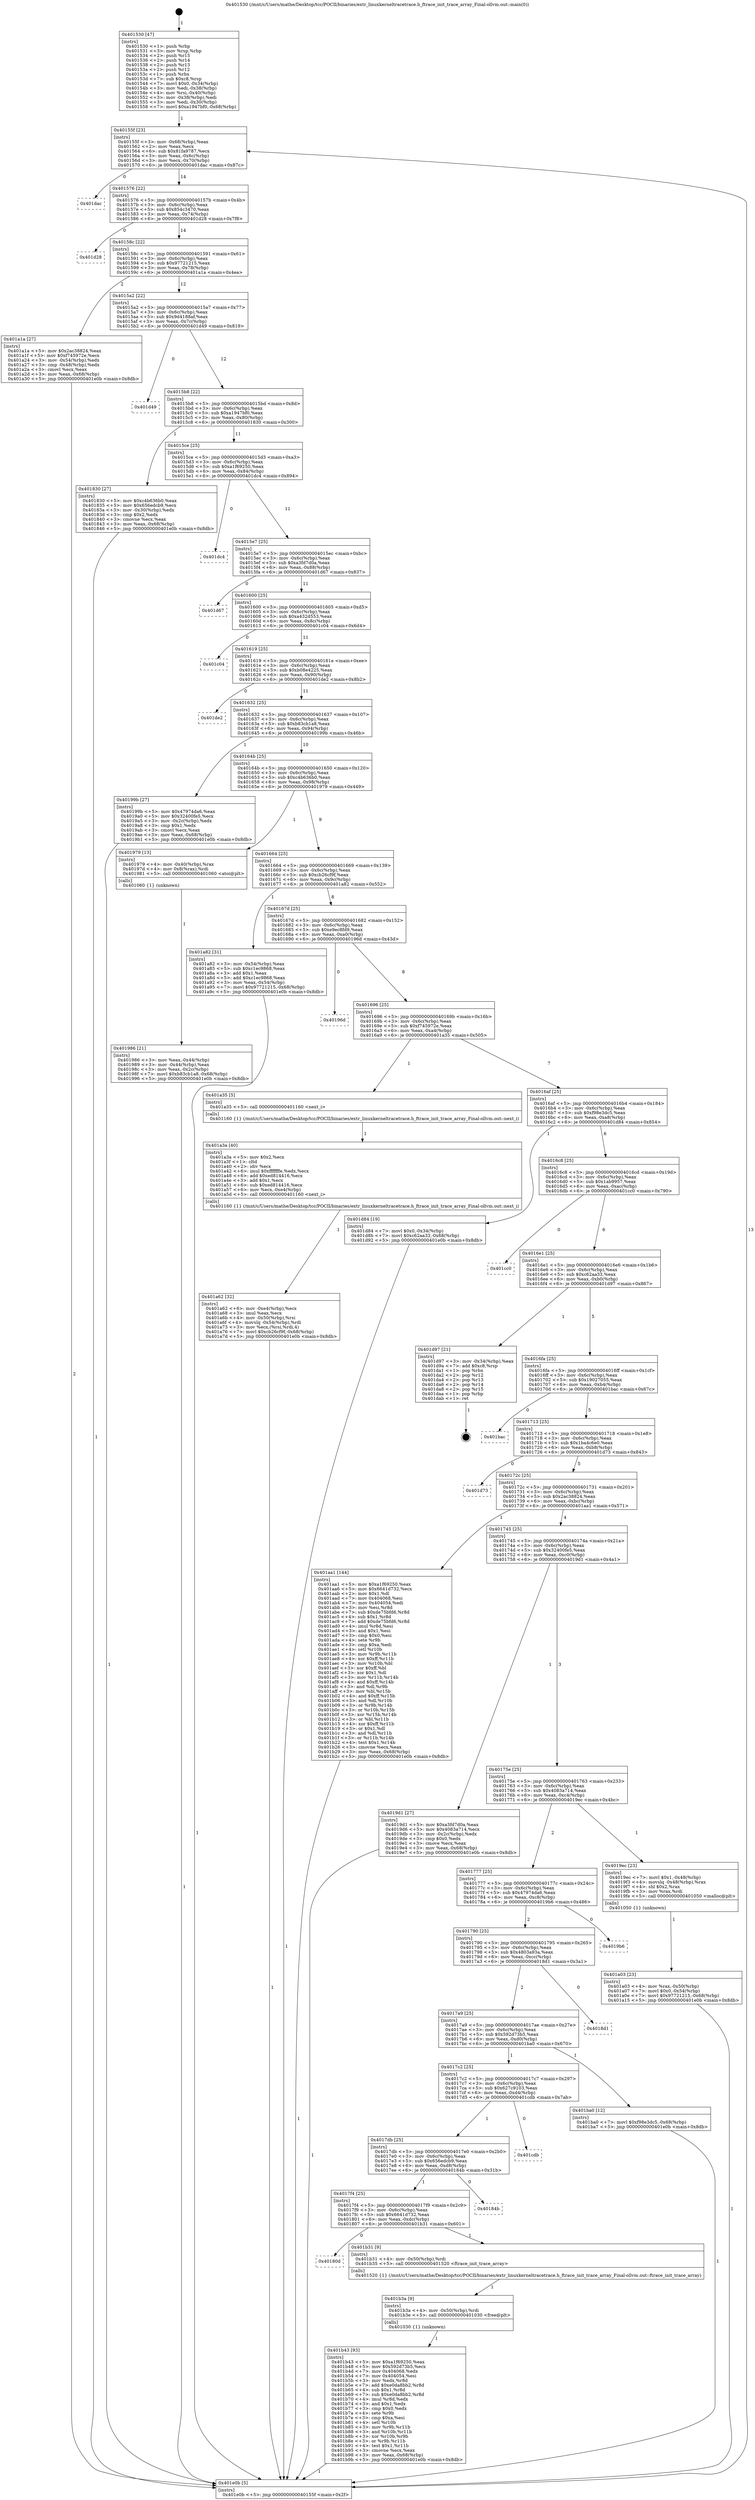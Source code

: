 digraph "0x401530" {
  label = "0x401530 (/mnt/c/Users/mathe/Desktop/tcc/POCII/binaries/extr_linuxkerneltracetrace.h_ftrace_init_trace_array_Final-ollvm.out::main(0))"
  labelloc = "t"
  node[shape=record]

  Entry [label="",width=0.3,height=0.3,shape=circle,fillcolor=black,style=filled]
  "0x40155f" [label="{
     0x40155f [23]\l
     | [instrs]\l
     &nbsp;&nbsp;0x40155f \<+3\>: mov -0x68(%rbp),%eax\l
     &nbsp;&nbsp;0x401562 \<+2\>: mov %eax,%ecx\l
     &nbsp;&nbsp;0x401564 \<+6\>: sub $0x81fa9787,%ecx\l
     &nbsp;&nbsp;0x40156a \<+3\>: mov %eax,-0x6c(%rbp)\l
     &nbsp;&nbsp;0x40156d \<+3\>: mov %ecx,-0x70(%rbp)\l
     &nbsp;&nbsp;0x401570 \<+6\>: je 0000000000401dac \<main+0x87c\>\l
  }"]
  "0x401dac" [label="{
     0x401dac\l
  }", style=dashed]
  "0x401576" [label="{
     0x401576 [22]\l
     | [instrs]\l
     &nbsp;&nbsp;0x401576 \<+5\>: jmp 000000000040157b \<main+0x4b\>\l
     &nbsp;&nbsp;0x40157b \<+3\>: mov -0x6c(%rbp),%eax\l
     &nbsp;&nbsp;0x40157e \<+5\>: sub $0x854c3470,%eax\l
     &nbsp;&nbsp;0x401583 \<+3\>: mov %eax,-0x74(%rbp)\l
     &nbsp;&nbsp;0x401586 \<+6\>: je 0000000000401d28 \<main+0x7f8\>\l
  }"]
  Exit [label="",width=0.3,height=0.3,shape=circle,fillcolor=black,style=filled,peripheries=2]
  "0x401d28" [label="{
     0x401d28\l
  }", style=dashed]
  "0x40158c" [label="{
     0x40158c [22]\l
     | [instrs]\l
     &nbsp;&nbsp;0x40158c \<+5\>: jmp 0000000000401591 \<main+0x61\>\l
     &nbsp;&nbsp;0x401591 \<+3\>: mov -0x6c(%rbp),%eax\l
     &nbsp;&nbsp;0x401594 \<+5\>: sub $0x97721215,%eax\l
     &nbsp;&nbsp;0x401599 \<+3\>: mov %eax,-0x78(%rbp)\l
     &nbsp;&nbsp;0x40159c \<+6\>: je 0000000000401a1a \<main+0x4ea\>\l
  }"]
  "0x401b43" [label="{
     0x401b43 [93]\l
     | [instrs]\l
     &nbsp;&nbsp;0x401b43 \<+5\>: mov $0xa1f69250,%eax\l
     &nbsp;&nbsp;0x401b48 \<+5\>: mov $0x592d73b5,%ecx\l
     &nbsp;&nbsp;0x401b4d \<+7\>: mov 0x404068,%edx\l
     &nbsp;&nbsp;0x401b54 \<+7\>: mov 0x404054,%esi\l
     &nbsp;&nbsp;0x401b5b \<+3\>: mov %edx,%r8d\l
     &nbsp;&nbsp;0x401b5e \<+7\>: add $0xe0da8bb2,%r8d\l
     &nbsp;&nbsp;0x401b65 \<+4\>: sub $0x1,%r8d\l
     &nbsp;&nbsp;0x401b69 \<+7\>: sub $0xe0da8bb2,%r8d\l
     &nbsp;&nbsp;0x401b70 \<+4\>: imul %r8d,%edx\l
     &nbsp;&nbsp;0x401b74 \<+3\>: and $0x1,%edx\l
     &nbsp;&nbsp;0x401b77 \<+3\>: cmp $0x0,%edx\l
     &nbsp;&nbsp;0x401b7a \<+4\>: sete %r9b\l
     &nbsp;&nbsp;0x401b7e \<+3\>: cmp $0xa,%esi\l
     &nbsp;&nbsp;0x401b81 \<+4\>: setl %r10b\l
     &nbsp;&nbsp;0x401b85 \<+3\>: mov %r9b,%r11b\l
     &nbsp;&nbsp;0x401b88 \<+3\>: and %r10b,%r11b\l
     &nbsp;&nbsp;0x401b8b \<+3\>: xor %r10b,%r9b\l
     &nbsp;&nbsp;0x401b8e \<+3\>: or %r9b,%r11b\l
     &nbsp;&nbsp;0x401b91 \<+4\>: test $0x1,%r11b\l
     &nbsp;&nbsp;0x401b95 \<+3\>: cmovne %ecx,%eax\l
     &nbsp;&nbsp;0x401b98 \<+3\>: mov %eax,-0x68(%rbp)\l
     &nbsp;&nbsp;0x401b9b \<+5\>: jmp 0000000000401e0b \<main+0x8db\>\l
  }"]
  "0x401a1a" [label="{
     0x401a1a [27]\l
     | [instrs]\l
     &nbsp;&nbsp;0x401a1a \<+5\>: mov $0x2ac38824,%eax\l
     &nbsp;&nbsp;0x401a1f \<+5\>: mov $0xf745972e,%ecx\l
     &nbsp;&nbsp;0x401a24 \<+3\>: mov -0x54(%rbp),%edx\l
     &nbsp;&nbsp;0x401a27 \<+3\>: cmp -0x48(%rbp),%edx\l
     &nbsp;&nbsp;0x401a2a \<+3\>: cmovl %ecx,%eax\l
     &nbsp;&nbsp;0x401a2d \<+3\>: mov %eax,-0x68(%rbp)\l
     &nbsp;&nbsp;0x401a30 \<+5\>: jmp 0000000000401e0b \<main+0x8db\>\l
  }"]
  "0x4015a2" [label="{
     0x4015a2 [22]\l
     | [instrs]\l
     &nbsp;&nbsp;0x4015a2 \<+5\>: jmp 00000000004015a7 \<main+0x77\>\l
     &nbsp;&nbsp;0x4015a7 \<+3\>: mov -0x6c(%rbp),%eax\l
     &nbsp;&nbsp;0x4015aa \<+5\>: sub $0x9d4188af,%eax\l
     &nbsp;&nbsp;0x4015af \<+3\>: mov %eax,-0x7c(%rbp)\l
     &nbsp;&nbsp;0x4015b2 \<+6\>: je 0000000000401d49 \<main+0x819\>\l
  }"]
  "0x401b3a" [label="{
     0x401b3a [9]\l
     | [instrs]\l
     &nbsp;&nbsp;0x401b3a \<+4\>: mov -0x50(%rbp),%rdi\l
     &nbsp;&nbsp;0x401b3e \<+5\>: call 0000000000401030 \<free@plt\>\l
     | [calls]\l
     &nbsp;&nbsp;0x401030 \{1\} (unknown)\l
  }"]
  "0x401d49" [label="{
     0x401d49\l
  }", style=dashed]
  "0x4015b8" [label="{
     0x4015b8 [22]\l
     | [instrs]\l
     &nbsp;&nbsp;0x4015b8 \<+5\>: jmp 00000000004015bd \<main+0x8d\>\l
     &nbsp;&nbsp;0x4015bd \<+3\>: mov -0x6c(%rbp),%eax\l
     &nbsp;&nbsp;0x4015c0 \<+5\>: sub $0xa1947bf0,%eax\l
     &nbsp;&nbsp;0x4015c5 \<+3\>: mov %eax,-0x80(%rbp)\l
     &nbsp;&nbsp;0x4015c8 \<+6\>: je 0000000000401830 \<main+0x300\>\l
  }"]
  "0x40180d" [label="{
     0x40180d\l
  }", style=dashed]
  "0x401830" [label="{
     0x401830 [27]\l
     | [instrs]\l
     &nbsp;&nbsp;0x401830 \<+5\>: mov $0xc4b636b0,%eax\l
     &nbsp;&nbsp;0x401835 \<+5\>: mov $0x656edcb9,%ecx\l
     &nbsp;&nbsp;0x40183a \<+3\>: mov -0x30(%rbp),%edx\l
     &nbsp;&nbsp;0x40183d \<+3\>: cmp $0x2,%edx\l
     &nbsp;&nbsp;0x401840 \<+3\>: cmovne %ecx,%eax\l
     &nbsp;&nbsp;0x401843 \<+3\>: mov %eax,-0x68(%rbp)\l
     &nbsp;&nbsp;0x401846 \<+5\>: jmp 0000000000401e0b \<main+0x8db\>\l
  }"]
  "0x4015ce" [label="{
     0x4015ce [25]\l
     | [instrs]\l
     &nbsp;&nbsp;0x4015ce \<+5\>: jmp 00000000004015d3 \<main+0xa3\>\l
     &nbsp;&nbsp;0x4015d3 \<+3\>: mov -0x6c(%rbp),%eax\l
     &nbsp;&nbsp;0x4015d6 \<+5\>: sub $0xa1f69250,%eax\l
     &nbsp;&nbsp;0x4015db \<+6\>: mov %eax,-0x84(%rbp)\l
     &nbsp;&nbsp;0x4015e1 \<+6\>: je 0000000000401dc4 \<main+0x894\>\l
  }"]
  "0x401e0b" [label="{
     0x401e0b [5]\l
     | [instrs]\l
     &nbsp;&nbsp;0x401e0b \<+5\>: jmp 000000000040155f \<main+0x2f\>\l
  }"]
  "0x401530" [label="{
     0x401530 [47]\l
     | [instrs]\l
     &nbsp;&nbsp;0x401530 \<+1\>: push %rbp\l
     &nbsp;&nbsp;0x401531 \<+3\>: mov %rsp,%rbp\l
     &nbsp;&nbsp;0x401534 \<+2\>: push %r15\l
     &nbsp;&nbsp;0x401536 \<+2\>: push %r14\l
     &nbsp;&nbsp;0x401538 \<+2\>: push %r13\l
     &nbsp;&nbsp;0x40153a \<+2\>: push %r12\l
     &nbsp;&nbsp;0x40153c \<+1\>: push %rbx\l
     &nbsp;&nbsp;0x40153d \<+7\>: sub $0xc8,%rsp\l
     &nbsp;&nbsp;0x401544 \<+7\>: movl $0x0,-0x34(%rbp)\l
     &nbsp;&nbsp;0x40154b \<+3\>: mov %edi,-0x38(%rbp)\l
     &nbsp;&nbsp;0x40154e \<+4\>: mov %rsi,-0x40(%rbp)\l
     &nbsp;&nbsp;0x401552 \<+3\>: mov -0x38(%rbp),%edi\l
     &nbsp;&nbsp;0x401555 \<+3\>: mov %edi,-0x30(%rbp)\l
     &nbsp;&nbsp;0x401558 \<+7\>: movl $0xa1947bf0,-0x68(%rbp)\l
  }"]
  "0x401b31" [label="{
     0x401b31 [9]\l
     | [instrs]\l
     &nbsp;&nbsp;0x401b31 \<+4\>: mov -0x50(%rbp),%rdi\l
     &nbsp;&nbsp;0x401b35 \<+5\>: call 0000000000401520 \<ftrace_init_trace_array\>\l
     | [calls]\l
     &nbsp;&nbsp;0x401520 \{1\} (/mnt/c/Users/mathe/Desktop/tcc/POCII/binaries/extr_linuxkerneltracetrace.h_ftrace_init_trace_array_Final-ollvm.out::ftrace_init_trace_array)\l
  }"]
  "0x401dc4" [label="{
     0x401dc4\l
  }", style=dashed]
  "0x4015e7" [label="{
     0x4015e7 [25]\l
     | [instrs]\l
     &nbsp;&nbsp;0x4015e7 \<+5\>: jmp 00000000004015ec \<main+0xbc\>\l
     &nbsp;&nbsp;0x4015ec \<+3\>: mov -0x6c(%rbp),%eax\l
     &nbsp;&nbsp;0x4015ef \<+5\>: sub $0xa3fd7d0a,%eax\l
     &nbsp;&nbsp;0x4015f4 \<+6\>: mov %eax,-0x88(%rbp)\l
     &nbsp;&nbsp;0x4015fa \<+6\>: je 0000000000401d67 \<main+0x837\>\l
  }"]
  "0x4017f4" [label="{
     0x4017f4 [25]\l
     | [instrs]\l
     &nbsp;&nbsp;0x4017f4 \<+5\>: jmp 00000000004017f9 \<main+0x2c9\>\l
     &nbsp;&nbsp;0x4017f9 \<+3\>: mov -0x6c(%rbp),%eax\l
     &nbsp;&nbsp;0x4017fc \<+5\>: sub $0x6641d732,%eax\l
     &nbsp;&nbsp;0x401801 \<+6\>: mov %eax,-0xdc(%rbp)\l
     &nbsp;&nbsp;0x401807 \<+6\>: je 0000000000401b31 \<main+0x601\>\l
  }"]
  "0x401d67" [label="{
     0x401d67\l
  }", style=dashed]
  "0x401600" [label="{
     0x401600 [25]\l
     | [instrs]\l
     &nbsp;&nbsp;0x401600 \<+5\>: jmp 0000000000401605 \<main+0xd5\>\l
     &nbsp;&nbsp;0x401605 \<+3\>: mov -0x6c(%rbp),%eax\l
     &nbsp;&nbsp;0x401608 \<+5\>: sub $0xa432d553,%eax\l
     &nbsp;&nbsp;0x40160d \<+6\>: mov %eax,-0x8c(%rbp)\l
     &nbsp;&nbsp;0x401613 \<+6\>: je 0000000000401c04 \<main+0x6d4\>\l
  }"]
  "0x40184b" [label="{
     0x40184b\l
  }", style=dashed]
  "0x401c04" [label="{
     0x401c04\l
  }", style=dashed]
  "0x401619" [label="{
     0x401619 [25]\l
     | [instrs]\l
     &nbsp;&nbsp;0x401619 \<+5\>: jmp 000000000040161e \<main+0xee\>\l
     &nbsp;&nbsp;0x40161e \<+3\>: mov -0x6c(%rbp),%eax\l
     &nbsp;&nbsp;0x401621 \<+5\>: sub $0xb08e4225,%eax\l
     &nbsp;&nbsp;0x401626 \<+6\>: mov %eax,-0x90(%rbp)\l
     &nbsp;&nbsp;0x40162c \<+6\>: je 0000000000401de2 \<main+0x8b2\>\l
  }"]
  "0x4017db" [label="{
     0x4017db [25]\l
     | [instrs]\l
     &nbsp;&nbsp;0x4017db \<+5\>: jmp 00000000004017e0 \<main+0x2b0\>\l
     &nbsp;&nbsp;0x4017e0 \<+3\>: mov -0x6c(%rbp),%eax\l
     &nbsp;&nbsp;0x4017e3 \<+5\>: sub $0x656edcb9,%eax\l
     &nbsp;&nbsp;0x4017e8 \<+6\>: mov %eax,-0xd8(%rbp)\l
     &nbsp;&nbsp;0x4017ee \<+6\>: je 000000000040184b \<main+0x31b\>\l
  }"]
  "0x401de2" [label="{
     0x401de2\l
  }", style=dashed]
  "0x401632" [label="{
     0x401632 [25]\l
     | [instrs]\l
     &nbsp;&nbsp;0x401632 \<+5\>: jmp 0000000000401637 \<main+0x107\>\l
     &nbsp;&nbsp;0x401637 \<+3\>: mov -0x6c(%rbp),%eax\l
     &nbsp;&nbsp;0x40163a \<+5\>: sub $0xb83cb1a8,%eax\l
     &nbsp;&nbsp;0x40163f \<+6\>: mov %eax,-0x94(%rbp)\l
     &nbsp;&nbsp;0x401645 \<+6\>: je 000000000040199b \<main+0x46b\>\l
  }"]
  "0x401cdb" [label="{
     0x401cdb\l
  }", style=dashed]
  "0x40199b" [label="{
     0x40199b [27]\l
     | [instrs]\l
     &nbsp;&nbsp;0x40199b \<+5\>: mov $0x47974da6,%eax\l
     &nbsp;&nbsp;0x4019a0 \<+5\>: mov $0x32400fe5,%ecx\l
     &nbsp;&nbsp;0x4019a5 \<+3\>: mov -0x2c(%rbp),%edx\l
     &nbsp;&nbsp;0x4019a8 \<+3\>: cmp $0x1,%edx\l
     &nbsp;&nbsp;0x4019ab \<+3\>: cmovl %ecx,%eax\l
     &nbsp;&nbsp;0x4019ae \<+3\>: mov %eax,-0x68(%rbp)\l
     &nbsp;&nbsp;0x4019b1 \<+5\>: jmp 0000000000401e0b \<main+0x8db\>\l
  }"]
  "0x40164b" [label="{
     0x40164b [25]\l
     | [instrs]\l
     &nbsp;&nbsp;0x40164b \<+5\>: jmp 0000000000401650 \<main+0x120\>\l
     &nbsp;&nbsp;0x401650 \<+3\>: mov -0x6c(%rbp),%eax\l
     &nbsp;&nbsp;0x401653 \<+5\>: sub $0xc4b636b0,%eax\l
     &nbsp;&nbsp;0x401658 \<+6\>: mov %eax,-0x98(%rbp)\l
     &nbsp;&nbsp;0x40165e \<+6\>: je 0000000000401979 \<main+0x449\>\l
  }"]
  "0x4017c2" [label="{
     0x4017c2 [25]\l
     | [instrs]\l
     &nbsp;&nbsp;0x4017c2 \<+5\>: jmp 00000000004017c7 \<main+0x297\>\l
     &nbsp;&nbsp;0x4017c7 \<+3\>: mov -0x6c(%rbp),%eax\l
     &nbsp;&nbsp;0x4017ca \<+5\>: sub $0x627c9103,%eax\l
     &nbsp;&nbsp;0x4017cf \<+6\>: mov %eax,-0xd4(%rbp)\l
     &nbsp;&nbsp;0x4017d5 \<+6\>: je 0000000000401cdb \<main+0x7ab\>\l
  }"]
  "0x401979" [label="{
     0x401979 [13]\l
     | [instrs]\l
     &nbsp;&nbsp;0x401979 \<+4\>: mov -0x40(%rbp),%rax\l
     &nbsp;&nbsp;0x40197d \<+4\>: mov 0x8(%rax),%rdi\l
     &nbsp;&nbsp;0x401981 \<+5\>: call 0000000000401060 \<atoi@plt\>\l
     | [calls]\l
     &nbsp;&nbsp;0x401060 \{1\} (unknown)\l
  }"]
  "0x401664" [label="{
     0x401664 [25]\l
     | [instrs]\l
     &nbsp;&nbsp;0x401664 \<+5\>: jmp 0000000000401669 \<main+0x139\>\l
     &nbsp;&nbsp;0x401669 \<+3\>: mov -0x6c(%rbp),%eax\l
     &nbsp;&nbsp;0x40166c \<+5\>: sub $0xcb26cf9f,%eax\l
     &nbsp;&nbsp;0x401671 \<+6\>: mov %eax,-0x9c(%rbp)\l
     &nbsp;&nbsp;0x401677 \<+6\>: je 0000000000401a82 \<main+0x552\>\l
  }"]
  "0x401986" [label="{
     0x401986 [21]\l
     | [instrs]\l
     &nbsp;&nbsp;0x401986 \<+3\>: mov %eax,-0x44(%rbp)\l
     &nbsp;&nbsp;0x401989 \<+3\>: mov -0x44(%rbp),%eax\l
     &nbsp;&nbsp;0x40198c \<+3\>: mov %eax,-0x2c(%rbp)\l
     &nbsp;&nbsp;0x40198f \<+7\>: movl $0xb83cb1a8,-0x68(%rbp)\l
     &nbsp;&nbsp;0x401996 \<+5\>: jmp 0000000000401e0b \<main+0x8db\>\l
  }"]
  "0x401ba0" [label="{
     0x401ba0 [12]\l
     | [instrs]\l
     &nbsp;&nbsp;0x401ba0 \<+7\>: movl $0xf98e3dc5,-0x68(%rbp)\l
     &nbsp;&nbsp;0x401ba7 \<+5\>: jmp 0000000000401e0b \<main+0x8db\>\l
  }"]
  "0x401a82" [label="{
     0x401a82 [31]\l
     | [instrs]\l
     &nbsp;&nbsp;0x401a82 \<+3\>: mov -0x54(%rbp),%eax\l
     &nbsp;&nbsp;0x401a85 \<+5\>: sub $0xc1ec9868,%eax\l
     &nbsp;&nbsp;0x401a8a \<+3\>: add $0x1,%eax\l
     &nbsp;&nbsp;0x401a8d \<+5\>: add $0xc1ec9868,%eax\l
     &nbsp;&nbsp;0x401a92 \<+3\>: mov %eax,-0x54(%rbp)\l
     &nbsp;&nbsp;0x401a95 \<+7\>: movl $0x97721215,-0x68(%rbp)\l
     &nbsp;&nbsp;0x401a9c \<+5\>: jmp 0000000000401e0b \<main+0x8db\>\l
  }"]
  "0x40167d" [label="{
     0x40167d [25]\l
     | [instrs]\l
     &nbsp;&nbsp;0x40167d \<+5\>: jmp 0000000000401682 \<main+0x152\>\l
     &nbsp;&nbsp;0x401682 \<+3\>: mov -0x6c(%rbp),%eax\l
     &nbsp;&nbsp;0x401685 \<+5\>: sub $0xe9ec8fd9,%eax\l
     &nbsp;&nbsp;0x40168a \<+6\>: mov %eax,-0xa0(%rbp)\l
     &nbsp;&nbsp;0x401690 \<+6\>: je 000000000040196d \<main+0x43d\>\l
  }"]
  "0x4017a9" [label="{
     0x4017a9 [25]\l
     | [instrs]\l
     &nbsp;&nbsp;0x4017a9 \<+5\>: jmp 00000000004017ae \<main+0x27e\>\l
     &nbsp;&nbsp;0x4017ae \<+3\>: mov -0x6c(%rbp),%eax\l
     &nbsp;&nbsp;0x4017b1 \<+5\>: sub $0x592d73b5,%eax\l
     &nbsp;&nbsp;0x4017b6 \<+6\>: mov %eax,-0xd0(%rbp)\l
     &nbsp;&nbsp;0x4017bc \<+6\>: je 0000000000401ba0 \<main+0x670\>\l
  }"]
  "0x40196d" [label="{
     0x40196d\l
  }", style=dashed]
  "0x401696" [label="{
     0x401696 [25]\l
     | [instrs]\l
     &nbsp;&nbsp;0x401696 \<+5\>: jmp 000000000040169b \<main+0x16b\>\l
     &nbsp;&nbsp;0x40169b \<+3\>: mov -0x6c(%rbp),%eax\l
     &nbsp;&nbsp;0x40169e \<+5\>: sub $0xf745972e,%eax\l
     &nbsp;&nbsp;0x4016a3 \<+6\>: mov %eax,-0xa4(%rbp)\l
     &nbsp;&nbsp;0x4016a9 \<+6\>: je 0000000000401a35 \<main+0x505\>\l
  }"]
  "0x4018d1" [label="{
     0x4018d1\l
  }", style=dashed]
  "0x401a35" [label="{
     0x401a35 [5]\l
     | [instrs]\l
     &nbsp;&nbsp;0x401a35 \<+5\>: call 0000000000401160 \<next_i\>\l
     | [calls]\l
     &nbsp;&nbsp;0x401160 \{1\} (/mnt/c/Users/mathe/Desktop/tcc/POCII/binaries/extr_linuxkerneltracetrace.h_ftrace_init_trace_array_Final-ollvm.out::next_i)\l
  }"]
  "0x4016af" [label="{
     0x4016af [25]\l
     | [instrs]\l
     &nbsp;&nbsp;0x4016af \<+5\>: jmp 00000000004016b4 \<main+0x184\>\l
     &nbsp;&nbsp;0x4016b4 \<+3\>: mov -0x6c(%rbp),%eax\l
     &nbsp;&nbsp;0x4016b7 \<+5\>: sub $0xf98e3dc5,%eax\l
     &nbsp;&nbsp;0x4016bc \<+6\>: mov %eax,-0xa8(%rbp)\l
     &nbsp;&nbsp;0x4016c2 \<+6\>: je 0000000000401d84 \<main+0x854\>\l
  }"]
  "0x401790" [label="{
     0x401790 [25]\l
     | [instrs]\l
     &nbsp;&nbsp;0x401790 \<+5\>: jmp 0000000000401795 \<main+0x265\>\l
     &nbsp;&nbsp;0x401795 \<+3\>: mov -0x6c(%rbp),%eax\l
     &nbsp;&nbsp;0x401798 \<+5\>: sub $0x4803a93a,%eax\l
     &nbsp;&nbsp;0x40179d \<+6\>: mov %eax,-0xcc(%rbp)\l
     &nbsp;&nbsp;0x4017a3 \<+6\>: je 00000000004018d1 \<main+0x3a1\>\l
  }"]
  "0x401d84" [label="{
     0x401d84 [19]\l
     | [instrs]\l
     &nbsp;&nbsp;0x401d84 \<+7\>: movl $0x0,-0x34(%rbp)\l
     &nbsp;&nbsp;0x401d8b \<+7\>: movl $0xc62aa33,-0x68(%rbp)\l
     &nbsp;&nbsp;0x401d92 \<+5\>: jmp 0000000000401e0b \<main+0x8db\>\l
  }"]
  "0x4016c8" [label="{
     0x4016c8 [25]\l
     | [instrs]\l
     &nbsp;&nbsp;0x4016c8 \<+5\>: jmp 00000000004016cd \<main+0x19d\>\l
     &nbsp;&nbsp;0x4016cd \<+3\>: mov -0x6c(%rbp),%eax\l
     &nbsp;&nbsp;0x4016d0 \<+5\>: sub $0x1ab9957,%eax\l
     &nbsp;&nbsp;0x4016d5 \<+6\>: mov %eax,-0xac(%rbp)\l
     &nbsp;&nbsp;0x4016db \<+6\>: je 0000000000401cc0 \<main+0x790\>\l
  }"]
  "0x4019b6" [label="{
     0x4019b6\l
  }", style=dashed]
  "0x401cc0" [label="{
     0x401cc0\l
  }", style=dashed]
  "0x4016e1" [label="{
     0x4016e1 [25]\l
     | [instrs]\l
     &nbsp;&nbsp;0x4016e1 \<+5\>: jmp 00000000004016e6 \<main+0x1b6\>\l
     &nbsp;&nbsp;0x4016e6 \<+3\>: mov -0x6c(%rbp),%eax\l
     &nbsp;&nbsp;0x4016e9 \<+5\>: sub $0xc62aa33,%eax\l
     &nbsp;&nbsp;0x4016ee \<+6\>: mov %eax,-0xb0(%rbp)\l
     &nbsp;&nbsp;0x4016f4 \<+6\>: je 0000000000401d97 \<main+0x867\>\l
  }"]
  "0x401a62" [label="{
     0x401a62 [32]\l
     | [instrs]\l
     &nbsp;&nbsp;0x401a62 \<+6\>: mov -0xe4(%rbp),%ecx\l
     &nbsp;&nbsp;0x401a68 \<+3\>: imul %eax,%ecx\l
     &nbsp;&nbsp;0x401a6b \<+4\>: mov -0x50(%rbp),%rsi\l
     &nbsp;&nbsp;0x401a6f \<+4\>: movslq -0x54(%rbp),%rdi\l
     &nbsp;&nbsp;0x401a73 \<+3\>: mov %ecx,(%rsi,%rdi,4)\l
     &nbsp;&nbsp;0x401a76 \<+7\>: movl $0xcb26cf9f,-0x68(%rbp)\l
     &nbsp;&nbsp;0x401a7d \<+5\>: jmp 0000000000401e0b \<main+0x8db\>\l
  }"]
  "0x401d97" [label="{
     0x401d97 [21]\l
     | [instrs]\l
     &nbsp;&nbsp;0x401d97 \<+3\>: mov -0x34(%rbp),%eax\l
     &nbsp;&nbsp;0x401d9a \<+7\>: add $0xc8,%rsp\l
     &nbsp;&nbsp;0x401da1 \<+1\>: pop %rbx\l
     &nbsp;&nbsp;0x401da2 \<+2\>: pop %r12\l
     &nbsp;&nbsp;0x401da4 \<+2\>: pop %r13\l
     &nbsp;&nbsp;0x401da6 \<+2\>: pop %r14\l
     &nbsp;&nbsp;0x401da8 \<+2\>: pop %r15\l
     &nbsp;&nbsp;0x401daa \<+1\>: pop %rbp\l
     &nbsp;&nbsp;0x401dab \<+1\>: ret\l
  }"]
  "0x4016fa" [label="{
     0x4016fa [25]\l
     | [instrs]\l
     &nbsp;&nbsp;0x4016fa \<+5\>: jmp 00000000004016ff \<main+0x1cf\>\l
     &nbsp;&nbsp;0x4016ff \<+3\>: mov -0x6c(%rbp),%eax\l
     &nbsp;&nbsp;0x401702 \<+5\>: sub $0x19027055,%eax\l
     &nbsp;&nbsp;0x401707 \<+6\>: mov %eax,-0xb4(%rbp)\l
     &nbsp;&nbsp;0x40170d \<+6\>: je 0000000000401bac \<main+0x67c\>\l
  }"]
  "0x401a3a" [label="{
     0x401a3a [40]\l
     | [instrs]\l
     &nbsp;&nbsp;0x401a3a \<+5\>: mov $0x2,%ecx\l
     &nbsp;&nbsp;0x401a3f \<+1\>: cltd\l
     &nbsp;&nbsp;0x401a40 \<+2\>: idiv %ecx\l
     &nbsp;&nbsp;0x401a42 \<+6\>: imul $0xfffffffe,%edx,%ecx\l
     &nbsp;&nbsp;0x401a48 \<+6\>: add $0xed814416,%ecx\l
     &nbsp;&nbsp;0x401a4e \<+3\>: add $0x1,%ecx\l
     &nbsp;&nbsp;0x401a51 \<+6\>: sub $0xed814416,%ecx\l
     &nbsp;&nbsp;0x401a57 \<+6\>: mov %ecx,-0xe4(%rbp)\l
     &nbsp;&nbsp;0x401a5d \<+5\>: call 0000000000401160 \<next_i\>\l
     | [calls]\l
     &nbsp;&nbsp;0x401160 \{1\} (/mnt/c/Users/mathe/Desktop/tcc/POCII/binaries/extr_linuxkerneltracetrace.h_ftrace_init_trace_array_Final-ollvm.out::next_i)\l
  }"]
  "0x401bac" [label="{
     0x401bac\l
  }", style=dashed]
  "0x401713" [label="{
     0x401713 [25]\l
     | [instrs]\l
     &nbsp;&nbsp;0x401713 \<+5\>: jmp 0000000000401718 \<main+0x1e8\>\l
     &nbsp;&nbsp;0x401718 \<+3\>: mov -0x6c(%rbp),%eax\l
     &nbsp;&nbsp;0x40171b \<+5\>: sub $0x1ba4c6e0,%eax\l
     &nbsp;&nbsp;0x401720 \<+6\>: mov %eax,-0xb8(%rbp)\l
     &nbsp;&nbsp;0x401726 \<+6\>: je 0000000000401d73 \<main+0x843\>\l
  }"]
  "0x401a03" [label="{
     0x401a03 [23]\l
     | [instrs]\l
     &nbsp;&nbsp;0x401a03 \<+4\>: mov %rax,-0x50(%rbp)\l
     &nbsp;&nbsp;0x401a07 \<+7\>: movl $0x0,-0x54(%rbp)\l
     &nbsp;&nbsp;0x401a0e \<+7\>: movl $0x97721215,-0x68(%rbp)\l
     &nbsp;&nbsp;0x401a15 \<+5\>: jmp 0000000000401e0b \<main+0x8db\>\l
  }"]
  "0x401d73" [label="{
     0x401d73\l
  }", style=dashed]
  "0x40172c" [label="{
     0x40172c [25]\l
     | [instrs]\l
     &nbsp;&nbsp;0x40172c \<+5\>: jmp 0000000000401731 \<main+0x201\>\l
     &nbsp;&nbsp;0x401731 \<+3\>: mov -0x6c(%rbp),%eax\l
     &nbsp;&nbsp;0x401734 \<+5\>: sub $0x2ac38824,%eax\l
     &nbsp;&nbsp;0x401739 \<+6\>: mov %eax,-0xbc(%rbp)\l
     &nbsp;&nbsp;0x40173f \<+6\>: je 0000000000401aa1 \<main+0x571\>\l
  }"]
  "0x401777" [label="{
     0x401777 [25]\l
     | [instrs]\l
     &nbsp;&nbsp;0x401777 \<+5\>: jmp 000000000040177c \<main+0x24c\>\l
     &nbsp;&nbsp;0x40177c \<+3\>: mov -0x6c(%rbp),%eax\l
     &nbsp;&nbsp;0x40177f \<+5\>: sub $0x47974da6,%eax\l
     &nbsp;&nbsp;0x401784 \<+6\>: mov %eax,-0xc8(%rbp)\l
     &nbsp;&nbsp;0x40178a \<+6\>: je 00000000004019b6 \<main+0x486\>\l
  }"]
  "0x401aa1" [label="{
     0x401aa1 [144]\l
     | [instrs]\l
     &nbsp;&nbsp;0x401aa1 \<+5\>: mov $0xa1f69250,%eax\l
     &nbsp;&nbsp;0x401aa6 \<+5\>: mov $0x6641d732,%ecx\l
     &nbsp;&nbsp;0x401aab \<+2\>: mov $0x1,%dl\l
     &nbsp;&nbsp;0x401aad \<+7\>: mov 0x404068,%esi\l
     &nbsp;&nbsp;0x401ab4 \<+7\>: mov 0x404054,%edi\l
     &nbsp;&nbsp;0x401abb \<+3\>: mov %esi,%r8d\l
     &nbsp;&nbsp;0x401abe \<+7\>: sub $0xde75bfd6,%r8d\l
     &nbsp;&nbsp;0x401ac5 \<+4\>: sub $0x1,%r8d\l
     &nbsp;&nbsp;0x401ac9 \<+7\>: add $0xde75bfd6,%r8d\l
     &nbsp;&nbsp;0x401ad0 \<+4\>: imul %r8d,%esi\l
     &nbsp;&nbsp;0x401ad4 \<+3\>: and $0x1,%esi\l
     &nbsp;&nbsp;0x401ad7 \<+3\>: cmp $0x0,%esi\l
     &nbsp;&nbsp;0x401ada \<+4\>: sete %r9b\l
     &nbsp;&nbsp;0x401ade \<+3\>: cmp $0xa,%edi\l
     &nbsp;&nbsp;0x401ae1 \<+4\>: setl %r10b\l
     &nbsp;&nbsp;0x401ae5 \<+3\>: mov %r9b,%r11b\l
     &nbsp;&nbsp;0x401ae8 \<+4\>: xor $0xff,%r11b\l
     &nbsp;&nbsp;0x401aec \<+3\>: mov %r10b,%bl\l
     &nbsp;&nbsp;0x401aef \<+3\>: xor $0xff,%bl\l
     &nbsp;&nbsp;0x401af2 \<+3\>: xor $0x1,%dl\l
     &nbsp;&nbsp;0x401af5 \<+3\>: mov %r11b,%r14b\l
     &nbsp;&nbsp;0x401af8 \<+4\>: and $0xff,%r14b\l
     &nbsp;&nbsp;0x401afc \<+3\>: and %dl,%r9b\l
     &nbsp;&nbsp;0x401aff \<+3\>: mov %bl,%r15b\l
     &nbsp;&nbsp;0x401b02 \<+4\>: and $0xff,%r15b\l
     &nbsp;&nbsp;0x401b06 \<+3\>: and %dl,%r10b\l
     &nbsp;&nbsp;0x401b09 \<+3\>: or %r9b,%r14b\l
     &nbsp;&nbsp;0x401b0c \<+3\>: or %r10b,%r15b\l
     &nbsp;&nbsp;0x401b0f \<+3\>: xor %r15b,%r14b\l
     &nbsp;&nbsp;0x401b12 \<+3\>: or %bl,%r11b\l
     &nbsp;&nbsp;0x401b15 \<+4\>: xor $0xff,%r11b\l
     &nbsp;&nbsp;0x401b19 \<+3\>: or $0x1,%dl\l
     &nbsp;&nbsp;0x401b1c \<+3\>: and %dl,%r11b\l
     &nbsp;&nbsp;0x401b1f \<+3\>: or %r11b,%r14b\l
     &nbsp;&nbsp;0x401b22 \<+4\>: test $0x1,%r14b\l
     &nbsp;&nbsp;0x401b26 \<+3\>: cmovne %ecx,%eax\l
     &nbsp;&nbsp;0x401b29 \<+3\>: mov %eax,-0x68(%rbp)\l
     &nbsp;&nbsp;0x401b2c \<+5\>: jmp 0000000000401e0b \<main+0x8db\>\l
  }"]
  "0x401745" [label="{
     0x401745 [25]\l
     | [instrs]\l
     &nbsp;&nbsp;0x401745 \<+5\>: jmp 000000000040174a \<main+0x21a\>\l
     &nbsp;&nbsp;0x40174a \<+3\>: mov -0x6c(%rbp),%eax\l
     &nbsp;&nbsp;0x40174d \<+5\>: sub $0x32400fe5,%eax\l
     &nbsp;&nbsp;0x401752 \<+6\>: mov %eax,-0xc0(%rbp)\l
     &nbsp;&nbsp;0x401758 \<+6\>: je 00000000004019d1 \<main+0x4a1\>\l
  }"]
  "0x4019ec" [label="{
     0x4019ec [23]\l
     | [instrs]\l
     &nbsp;&nbsp;0x4019ec \<+7\>: movl $0x1,-0x48(%rbp)\l
     &nbsp;&nbsp;0x4019f3 \<+4\>: movslq -0x48(%rbp),%rax\l
     &nbsp;&nbsp;0x4019f7 \<+4\>: shl $0x2,%rax\l
     &nbsp;&nbsp;0x4019fb \<+3\>: mov %rax,%rdi\l
     &nbsp;&nbsp;0x4019fe \<+5\>: call 0000000000401050 \<malloc@plt\>\l
     | [calls]\l
     &nbsp;&nbsp;0x401050 \{1\} (unknown)\l
  }"]
  "0x4019d1" [label="{
     0x4019d1 [27]\l
     | [instrs]\l
     &nbsp;&nbsp;0x4019d1 \<+5\>: mov $0xa3fd7d0a,%eax\l
     &nbsp;&nbsp;0x4019d6 \<+5\>: mov $0x4083a714,%ecx\l
     &nbsp;&nbsp;0x4019db \<+3\>: mov -0x2c(%rbp),%edx\l
     &nbsp;&nbsp;0x4019de \<+3\>: cmp $0x0,%edx\l
     &nbsp;&nbsp;0x4019e1 \<+3\>: cmove %ecx,%eax\l
     &nbsp;&nbsp;0x4019e4 \<+3\>: mov %eax,-0x68(%rbp)\l
     &nbsp;&nbsp;0x4019e7 \<+5\>: jmp 0000000000401e0b \<main+0x8db\>\l
  }"]
  "0x40175e" [label="{
     0x40175e [25]\l
     | [instrs]\l
     &nbsp;&nbsp;0x40175e \<+5\>: jmp 0000000000401763 \<main+0x233\>\l
     &nbsp;&nbsp;0x401763 \<+3\>: mov -0x6c(%rbp),%eax\l
     &nbsp;&nbsp;0x401766 \<+5\>: sub $0x4083a714,%eax\l
     &nbsp;&nbsp;0x40176b \<+6\>: mov %eax,-0xc4(%rbp)\l
     &nbsp;&nbsp;0x401771 \<+6\>: je 00000000004019ec \<main+0x4bc\>\l
  }"]
  Entry -> "0x401530" [label=" 1"]
  "0x40155f" -> "0x401dac" [label=" 0"]
  "0x40155f" -> "0x401576" [label=" 14"]
  "0x401d97" -> Exit [label=" 1"]
  "0x401576" -> "0x401d28" [label=" 0"]
  "0x401576" -> "0x40158c" [label=" 14"]
  "0x401d84" -> "0x401e0b" [label=" 1"]
  "0x40158c" -> "0x401a1a" [label=" 2"]
  "0x40158c" -> "0x4015a2" [label=" 12"]
  "0x401ba0" -> "0x401e0b" [label=" 1"]
  "0x4015a2" -> "0x401d49" [label=" 0"]
  "0x4015a2" -> "0x4015b8" [label=" 12"]
  "0x401b43" -> "0x401e0b" [label=" 1"]
  "0x4015b8" -> "0x401830" [label=" 1"]
  "0x4015b8" -> "0x4015ce" [label=" 11"]
  "0x401830" -> "0x401e0b" [label=" 1"]
  "0x401530" -> "0x40155f" [label=" 1"]
  "0x401e0b" -> "0x40155f" [label=" 13"]
  "0x401b3a" -> "0x401b43" [label=" 1"]
  "0x4015ce" -> "0x401dc4" [label=" 0"]
  "0x4015ce" -> "0x4015e7" [label=" 11"]
  "0x401b31" -> "0x401b3a" [label=" 1"]
  "0x4015e7" -> "0x401d67" [label=" 0"]
  "0x4015e7" -> "0x401600" [label=" 11"]
  "0x4017f4" -> "0x401b31" [label=" 1"]
  "0x401600" -> "0x401c04" [label=" 0"]
  "0x401600" -> "0x401619" [label=" 11"]
  "0x4017f4" -> "0x40180d" [label=" 0"]
  "0x401619" -> "0x401de2" [label=" 0"]
  "0x401619" -> "0x401632" [label=" 11"]
  "0x4017db" -> "0x40184b" [label=" 0"]
  "0x401632" -> "0x40199b" [label=" 1"]
  "0x401632" -> "0x40164b" [label=" 10"]
  "0x4017db" -> "0x4017f4" [label=" 1"]
  "0x40164b" -> "0x401979" [label=" 1"]
  "0x40164b" -> "0x401664" [label=" 9"]
  "0x401979" -> "0x401986" [label=" 1"]
  "0x401986" -> "0x401e0b" [label=" 1"]
  "0x40199b" -> "0x401e0b" [label=" 1"]
  "0x4017c2" -> "0x401cdb" [label=" 0"]
  "0x401664" -> "0x401a82" [label=" 1"]
  "0x401664" -> "0x40167d" [label=" 8"]
  "0x4017c2" -> "0x4017db" [label=" 1"]
  "0x40167d" -> "0x40196d" [label=" 0"]
  "0x40167d" -> "0x401696" [label=" 8"]
  "0x4017a9" -> "0x401ba0" [label=" 1"]
  "0x401696" -> "0x401a35" [label=" 1"]
  "0x401696" -> "0x4016af" [label=" 7"]
  "0x4017a9" -> "0x4017c2" [label=" 1"]
  "0x4016af" -> "0x401d84" [label=" 1"]
  "0x4016af" -> "0x4016c8" [label=" 6"]
  "0x401790" -> "0x4018d1" [label=" 0"]
  "0x4016c8" -> "0x401cc0" [label=" 0"]
  "0x4016c8" -> "0x4016e1" [label=" 6"]
  "0x401790" -> "0x4017a9" [label=" 2"]
  "0x4016e1" -> "0x401d97" [label=" 1"]
  "0x4016e1" -> "0x4016fa" [label=" 5"]
  "0x401777" -> "0x4019b6" [label=" 0"]
  "0x4016fa" -> "0x401bac" [label=" 0"]
  "0x4016fa" -> "0x401713" [label=" 5"]
  "0x401777" -> "0x401790" [label=" 2"]
  "0x401713" -> "0x401d73" [label=" 0"]
  "0x401713" -> "0x40172c" [label=" 5"]
  "0x401aa1" -> "0x401e0b" [label=" 1"]
  "0x40172c" -> "0x401aa1" [label=" 1"]
  "0x40172c" -> "0x401745" [label=" 4"]
  "0x401a82" -> "0x401e0b" [label=" 1"]
  "0x401745" -> "0x4019d1" [label=" 1"]
  "0x401745" -> "0x40175e" [label=" 3"]
  "0x4019d1" -> "0x401e0b" [label=" 1"]
  "0x401a62" -> "0x401e0b" [label=" 1"]
  "0x40175e" -> "0x4019ec" [label=" 1"]
  "0x40175e" -> "0x401777" [label=" 2"]
  "0x4019ec" -> "0x401a03" [label=" 1"]
  "0x401a03" -> "0x401e0b" [label=" 1"]
  "0x401a1a" -> "0x401e0b" [label=" 2"]
  "0x401a35" -> "0x401a3a" [label=" 1"]
  "0x401a3a" -> "0x401a62" [label=" 1"]
}

